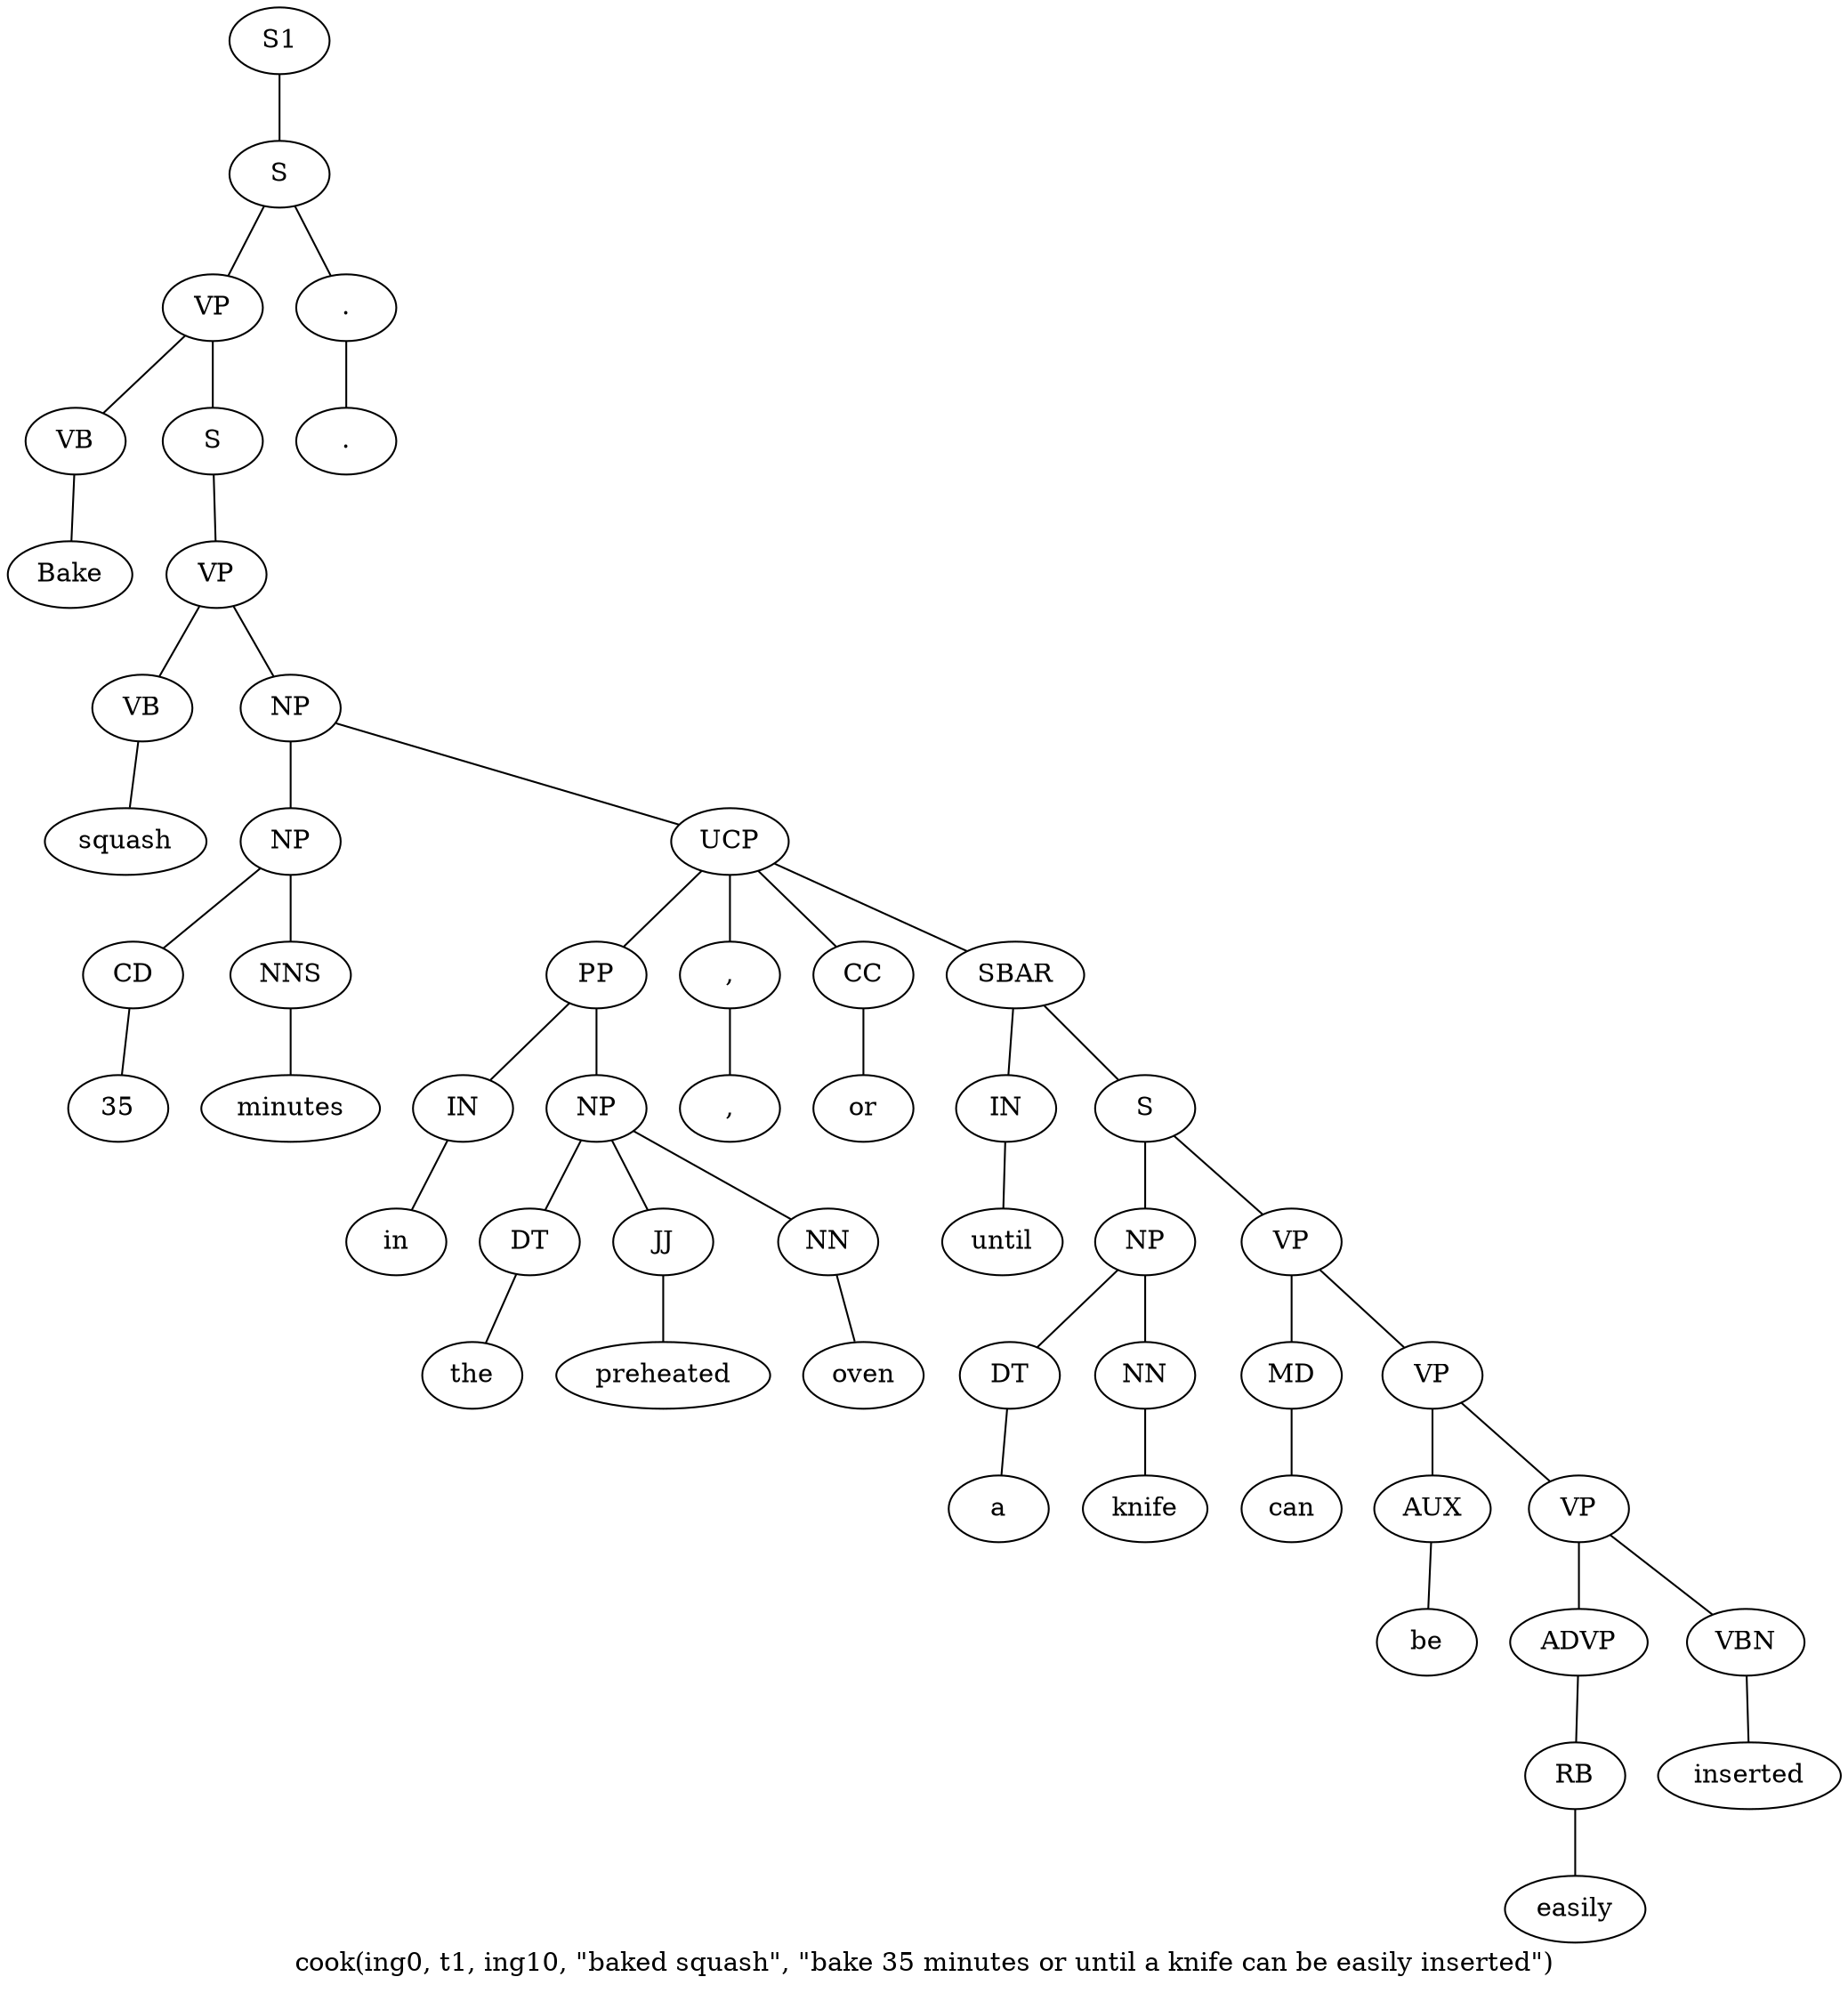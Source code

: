 graph SyntaxGraph {
	label = "cook(ing0, t1, ing10, \"baked squash\", \"bake 35 minutes or until a knife can be easily inserted\")";
	Node0 [label="S1"];
	Node1 [label="S"];
	Node2 [label="VP"];
	Node3 [label="VB"];
	Node4 [label="Bake"];
	Node5 [label="S"];
	Node6 [label="VP"];
	Node7 [label="VB"];
	Node8 [label="squash"];
	Node9 [label="NP"];
	Node10 [label="NP"];
	Node11 [label="CD"];
	Node12 [label="35"];
	Node13 [label="NNS"];
	Node14 [label="minutes"];
	Node15 [label="UCP"];
	Node16 [label="PP"];
	Node17 [label="IN"];
	Node18 [label="in"];
	Node19 [label="NP"];
	Node20 [label="DT"];
	Node21 [label="the"];
	Node22 [label="JJ"];
	Node23 [label="preheated"];
	Node24 [label="NN"];
	Node25 [label="oven"];
	Node26 [label=","];
	Node27 [label=","];
	Node28 [label="CC"];
	Node29 [label="or"];
	Node30 [label="SBAR"];
	Node31 [label="IN"];
	Node32 [label="until"];
	Node33 [label="S"];
	Node34 [label="NP"];
	Node35 [label="DT"];
	Node36 [label="a"];
	Node37 [label="NN"];
	Node38 [label="knife"];
	Node39 [label="VP"];
	Node40 [label="MD"];
	Node41 [label="can"];
	Node42 [label="VP"];
	Node43 [label="AUX"];
	Node44 [label="be"];
	Node45 [label="VP"];
	Node46 [label="ADVP"];
	Node47 [label="RB"];
	Node48 [label="easily"];
	Node49 [label="VBN"];
	Node50 [label="inserted"];
	Node51 [label="."];
	Node52 [label="."];

	Node0 -- Node1;
	Node1 -- Node2;
	Node1 -- Node51;
	Node2 -- Node3;
	Node2 -- Node5;
	Node3 -- Node4;
	Node5 -- Node6;
	Node6 -- Node7;
	Node6 -- Node9;
	Node7 -- Node8;
	Node9 -- Node10;
	Node9 -- Node15;
	Node10 -- Node11;
	Node10 -- Node13;
	Node11 -- Node12;
	Node13 -- Node14;
	Node15 -- Node16;
	Node15 -- Node26;
	Node15 -- Node28;
	Node15 -- Node30;
	Node16 -- Node17;
	Node16 -- Node19;
	Node17 -- Node18;
	Node19 -- Node20;
	Node19 -- Node22;
	Node19 -- Node24;
	Node20 -- Node21;
	Node22 -- Node23;
	Node24 -- Node25;
	Node26 -- Node27;
	Node28 -- Node29;
	Node30 -- Node31;
	Node30 -- Node33;
	Node31 -- Node32;
	Node33 -- Node34;
	Node33 -- Node39;
	Node34 -- Node35;
	Node34 -- Node37;
	Node35 -- Node36;
	Node37 -- Node38;
	Node39 -- Node40;
	Node39 -- Node42;
	Node40 -- Node41;
	Node42 -- Node43;
	Node42 -- Node45;
	Node43 -- Node44;
	Node45 -- Node46;
	Node45 -- Node49;
	Node46 -- Node47;
	Node47 -- Node48;
	Node49 -- Node50;
	Node51 -- Node52;
}